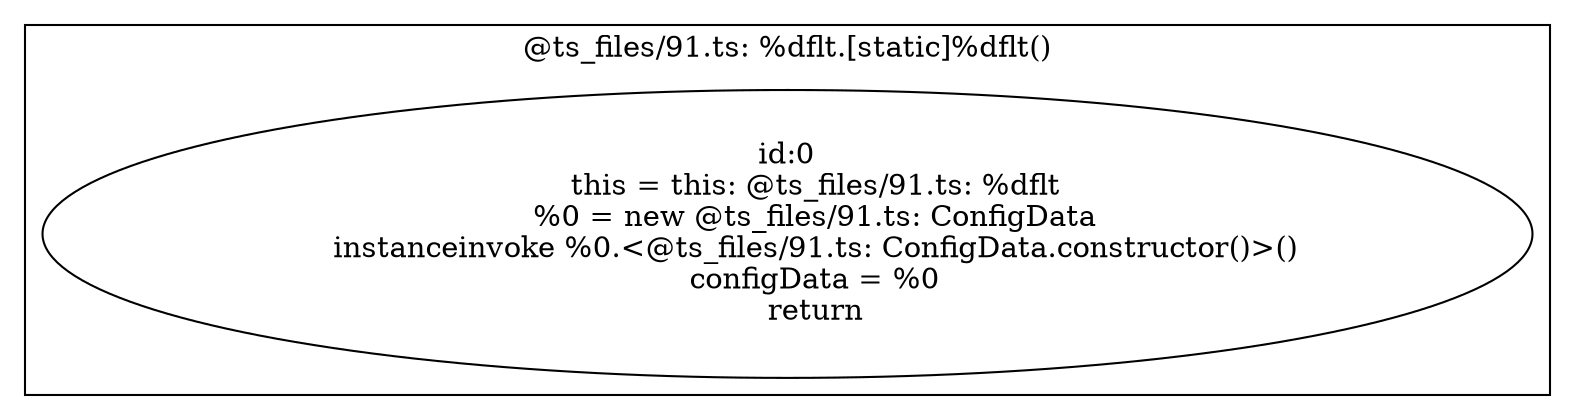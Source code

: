 digraph "91.ts" {
subgraph "cluster_@ts_files/91.ts: %dflt.[static]%dflt()" {
  label="@ts_files/91.ts: %dflt.[static]%dflt()";
  Node33260 [label="id:0
      this = this: @ts_files/91.ts: %dflt
      %0 = new @ts_files/91.ts: ConfigData
      instanceinvoke %0.<@ts_files/91.ts: ConfigData.constructor()>()
      configData = %0
      return"];
}
}
